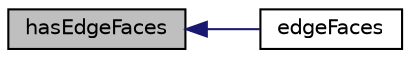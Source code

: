 digraph "hasEdgeFaces"
{
  bgcolor="transparent";
  edge [fontname="Helvetica",fontsize="10",labelfontname="Helvetica",labelfontsize="10"];
  node [fontname="Helvetica",fontsize="10",shape=record];
  rankdir="LR";
  Node1 [label="hasEdgeFaces",height=0.2,width=0.4,color="black", fillcolor="grey75", style="filled", fontcolor="black"];
  Node1 -> Node2 [dir="back",color="midnightblue",fontsize="10",style="solid",fontname="Helvetica"];
  Node2 [label="edgeFaces",height=0.2,width=0.4,color="black",URL="$a01973.html#a8b6c39ee08a89ed34e83c3e1a3b94bd3",tooltip="edgeFaces using pointFaces, edges, pointEdges "];
}
